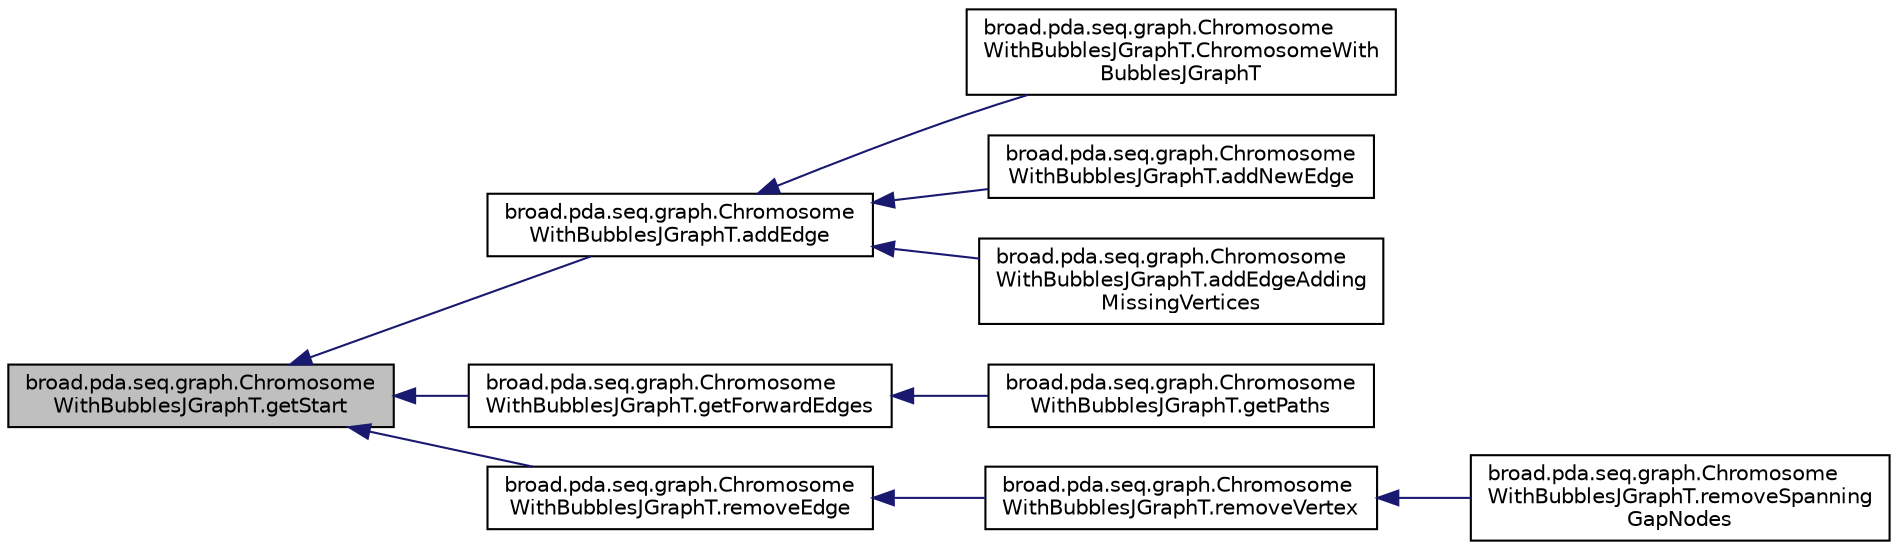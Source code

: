digraph "broad.pda.seq.graph.ChromosomeWithBubblesJGraphT.getStart"
{
  edge [fontname="Helvetica",fontsize="10",labelfontname="Helvetica",labelfontsize="10"];
  node [fontname="Helvetica",fontsize="10",shape=record];
  rankdir="LR";
  Node1 [label="broad.pda.seq.graph.Chromosome\lWithBubblesJGraphT.getStart",height=0.2,width=0.4,color="black", fillcolor="grey75", style="filled" fontcolor="black"];
  Node1 -> Node2 [dir="back",color="midnightblue",fontsize="10",style="solid",fontname="Helvetica"];
  Node2 [label="broad.pda.seq.graph.Chromosome\lWithBubblesJGraphT.addEdge",height=0.2,width=0.4,color="black", fillcolor="white", style="filled",URL="$classbroad_1_1pda_1_1seq_1_1graph_1_1_chromosome_with_bubbles_j_graph_t.html#a75dcac62d0b06c6297961055eae8e38a"];
  Node2 -> Node3 [dir="back",color="midnightblue",fontsize="10",style="solid",fontname="Helvetica"];
  Node3 [label="broad.pda.seq.graph.Chromosome\lWithBubblesJGraphT.ChromosomeWith\lBubblesJGraphT",height=0.2,width=0.4,color="black", fillcolor="white", style="filled",URL="$classbroad_1_1pda_1_1seq_1_1graph_1_1_chromosome_with_bubbles_j_graph_t.html#a16943b77a60f60314c4347bec8dbc694"];
  Node2 -> Node4 [dir="back",color="midnightblue",fontsize="10",style="solid",fontname="Helvetica"];
  Node4 [label="broad.pda.seq.graph.Chromosome\lWithBubblesJGraphT.addNewEdge",height=0.2,width=0.4,color="black", fillcolor="white", style="filled",URL="$classbroad_1_1pda_1_1seq_1_1graph_1_1_chromosome_with_bubbles_j_graph_t.html#a43d023ca377566d0b81c87ccbb39f3a5"];
  Node2 -> Node5 [dir="back",color="midnightblue",fontsize="10",style="solid",fontname="Helvetica"];
  Node5 [label="broad.pda.seq.graph.Chromosome\lWithBubblesJGraphT.addEdgeAdding\lMissingVertices",height=0.2,width=0.4,color="black", fillcolor="white", style="filled",URL="$classbroad_1_1pda_1_1seq_1_1graph_1_1_chromosome_with_bubbles_j_graph_t.html#acefbfff6a2a745f7cf420f8d4c5a0e15"];
  Node1 -> Node6 [dir="back",color="midnightblue",fontsize="10",style="solid",fontname="Helvetica"];
  Node6 [label="broad.pda.seq.graph.Chromosome\lWithBubblesJGraphT.getForwardEdges",height=0.2,width=0.4,color="black", fillcolor="white", style="filled",URL="$classbroad_1_1pda_1_1seq_1_1graph_1_1_chromosome_with_bubbles_j_graph_t.html#afea269e94ab8a39ab2df12ff9d104062"];
  Node6 -> Node7 [dir="back",color="midnightblue",fontsize="10",style="solid",fontname="Helvetica"];
  Node7 [label="broad.pda.seq.graph.Chromosome\lWithBubblesJGraphT.getPaths",height=0.2,width=0.4,color="black", fillcolor="white", style="filled",URL="$classbroad_1_1pda_1_1seq_1_1graph_1_1_chromosome_with_bubbles_j_graph_t.html#afe50a9035a3a399d97bc80e5d68ae3ca"];
  Node1 -> Node8 [dir="back",color="midnightblue",fontsize="10",style="solid",fontname="Helvetica"];
  Node8 [label="broad.pda.seq.graph.Chromosome\lWithBubblesJGraphT.removeEdge",height=0.2,width=0.4,color="black", fillcolor="white", style="filled",URL="$classbroad_1_1pda_1_1seq_1_1graph_1_1_chromosome_with_bubbles_j_graph_t.html#a1177f3eca6d4636e1e418e6ff41af7a3"];
  Node8 -> Node9 [dir="back",color="midnightblue",fontsize="10",style="solid",fontname="Helvetica"];
  Node9 [label="broad.pda.seq.graph.Chromosome\lWithBubblesJGraphT.removeVertex",height=0.2,width=0.4,color="black", fillcolor="white", style="filled",URL="$classbroad_1_1pda_1_1seq_1_1graph_1_1_chromosome_with_bubbles_j_graph_t.html#aab3c4ae39a708c76a0fb942f17b125cb"];
  Node9 -> Node10 [dir="back",color="midnightblue",fontsize="10",style="solid",fontname="Helvetica"];
  Node10 [label="broad.pda.seq.graph.Chromosome\lWithBubblesJGraphT.removeSpanning\lGapNodes",height=0.2,width=0.4,color="black", fillcolor="white", style="filled",URL="$classbroad_1_1pda_1_1seq_1_1graph_1_1_chromosome_with_bubbles_j_graph_t.html#a29adad576953ed36d106f54f79020aa8"];
}
